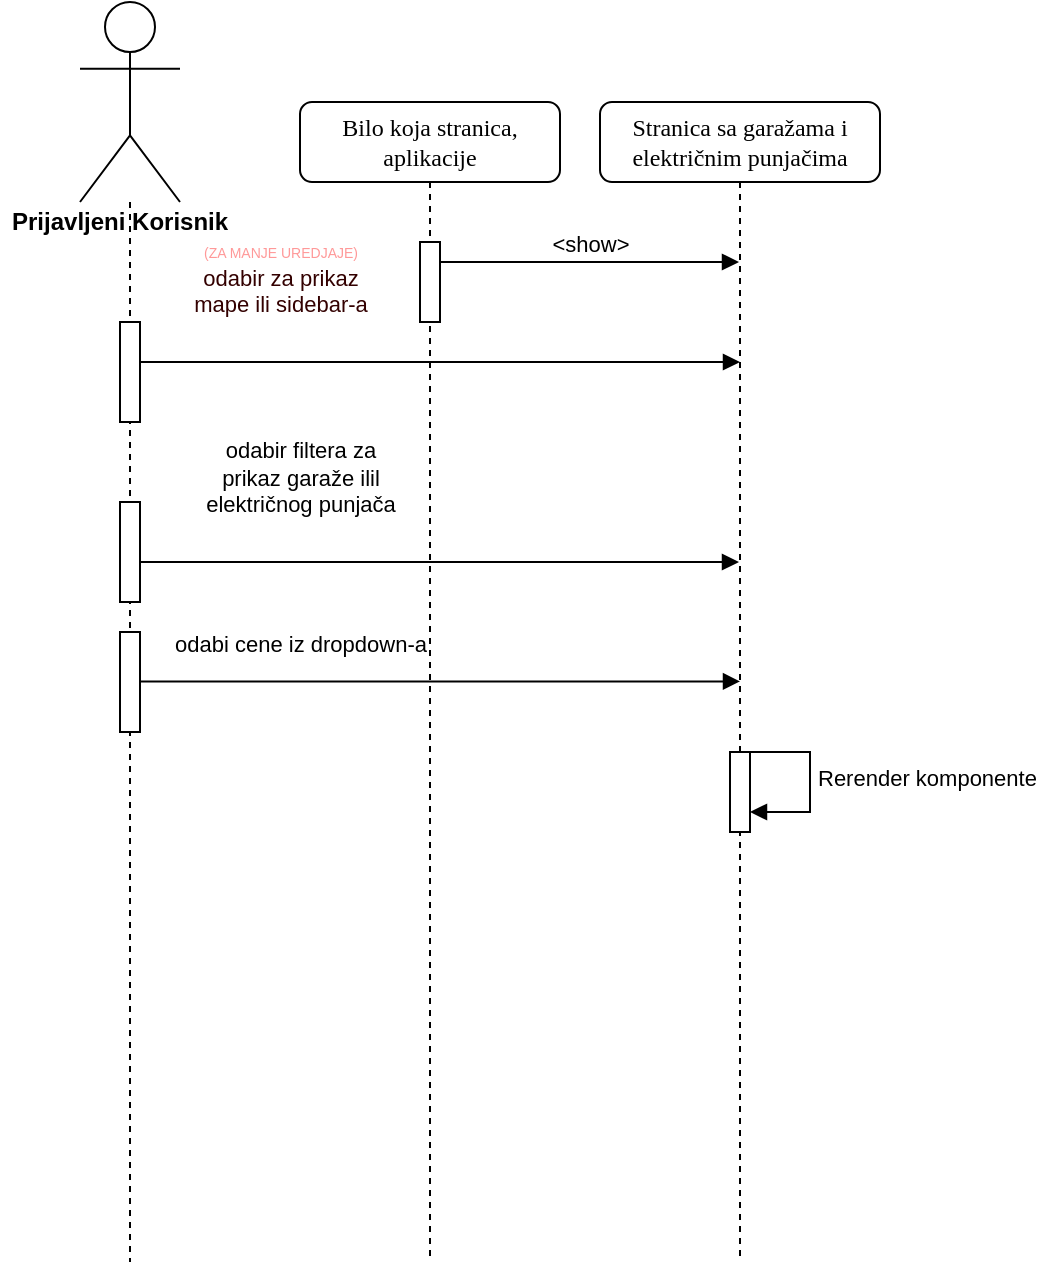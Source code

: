<mxfile version="24.8.6">
  <diagram name="Page-1" id="13e1069c-82ec-6db2-03f1-153e76fe0fe0">
    <mxGraphModel dx="1434" dy="739" grid="1" gridSize="10" guides="1" tooltips="1" connect="1" arrows="1" fold="1" page="1" pageScale="1" pageWidth="1100" pageHeight="850" background="none" math="0" shadow="0">
      <root>
        <mxCell id="0" />
        <mxCell id="1" parent="0" />
        <mxCell id="7baba1c4bc27f4b0-2" value="Bilo koja stranica, aplikacije" style="shape=umlLifeline;perimeter=lifelinePerimeter;whiteSpace=wrap;html=1;container=1;collapsible=0;recursiveResize=0;outlineConnect=0;rounded=1;shadow=0;comic=0;labelBackgroundColor=none;strokeWidth=1;fontFamily=Verdana;fontSize=12;align=center;" parent="1" vertex="1">
          <mxGeometry x="240" y="80" width="130" height="580" as="geometry" />
        </mxCell>
        <mxCell id="ud-g8PEcf7IXEEY6PG1Q-3" value="" style="html=1;points=[[0,0,0,0,5],[0,1,0,0,-5],[1,0,0,0,5],[1,1,0,0,-5]];perimeter=orthogonalPerimeter;outlineConnect=0;targetShapes=umlLifeline;portConstraint=eastwest;newEdgeStyle={&quot;curved&quot;:0,&quot;rounded&quot;:0};" vertex="1" parent="7baba1c4bc27f4b0-2">
          <mxGeometry x="60" y="70" width="10" height="40" as="geometry" />
        </mxCell>
        <mxCell id="ud-g8PEcf7IXEEY6PG1Q-4" value="&amp;lt;show&amp;gt;" style="html=1;verticalAlign=bottom;endArrow=block;curved=0;rounded=0;" edge="1" target="7baba1c4bc27f4b0-3" parent="7baba1c4bc27f4b0-2">
          <mxGeometry relative="1" as="geometry">
            <mxPoint x="70.0" y="80" as="sourcePoint" />
            <mxPoint x="210" y="80" as="targetPoint" />
            <Array as="points">
              <mxPoint x="175.19" y="80" />
            </Array>
          </mxGeometry>
        </mxCell>
        <mxCell id="ud-g8PEcf7IXEEY6PG1Q-7" value="odabir filtera za&lt;div&gt;prikaz garaže ilil&lt;/div&gt;&lt;div&gt;električnog punjača&lt;/div&gt;" style="html=1;verticalAlign=bottom;endArrow=block;curved=0;rounded=0;" edge="1" parent="7baba1c4bc27f4b0-2" target="7baba1c4bc27f4b0-3">
          <mxGeometry x="-0.466" y="20" relative="1" as="geometry">
            <mxPoint x="-80" y="230" as="sourcePoint" />
            <mxPoint x="210" y="230" as="targetPoint" />
            <Array as="points" />
            <mxPoint as="offset" />
          </mxGeometry>
        </mxCell>
        <mxCell id="ud-g8PEcf7IXEEY6PG1Q-12" value="odabi cene iz dropdown-a" style="html=1;verticalAlign=bottom;endArrow=block;curved=0;rounded=0;" edge="1" parent="7baba1c4bc27f4b0-2">
          <mxGeometry x="-0.467" y="10" relative="1" as="geometry">
            <mxPoint x="-80" y="289.71" as="sourcePoint" />
            <mxPoint x="220" y="289.71" as="targetPoint" />
            <Array as="points" />
            <mxPoint as="offset" />
          </mxGeometry>
        </mxCell>
        <mxCell id="ud-g8PEcf7IXEEY6PG1Q-15" value="&lt;font color=&quot;#ff9999&quot; style=&quot;font-size: 7px;&quot;&gt;(ZA MANJE UREDJAJE)&lt;/font&gt;&lt;div&gt;&lt;font color=&quot;#330000&quot; style=&quot;font-size: 11px;&quot;&gt;odabir za prikaz&lt;/font&gt;&lt;/div&gt;&lt;div&gt;&lt;font color=&quot;#330000&quot; style=&quot;font-size: 11px;&quot;&gt;mape ili sidebar-a&lt;/font&gt;&lt;/div&gt;" style="html=1;verticalAlign=bottom;endArrow=block;curved=0;rounded=0;" edge="1" parent="7baba1c4bc27f4b0-2">
          <mxGeometry x="-0.533" y="20" relative="1" as="geometry">
            <mxPoint x="-80" y="130" as="sourcePoint" />
            <mxPoint x="220" y="130" as="targetPoint" />
            <Array as="points" />
            <mxPoint as="offset" />
          </mxGeometry>
        </mxCell>
        <mxCell id="7baba1c4bc27f4b0-3" value="Stranica sa garažama i električnim punjačima" style="shape=umlLifeline;perimeter=lifelinePerimeter;whiteSpace=wrap;html=1;container=1;collapsible=0;recursiveResize=0;outlineConnect=0;rounded=1;shadow=0;comic=0;labelBackgroundColor=none;strokeWidth=1;fontFamily=Verdana;fontSize=12;align=center;" parent="1" vertex="1">
          <mxGeometry x="390" y="80" width="140" height="580" as="geometry" />
        </mxCell>
        <mxCell id="ud-g8PEcf7IXEEY6PG1Q-8" value="" style="html=1;points=[[0,0,0,0,5],[0,1,0,0,-5],[1,0,0,0,5],[1,1,0,0,-5]];perimeter=orthogonalPerimeter;outlineConnect=0;targetShapes=umlLifeline;portConstraint=eastwest;newEdgeStyle={&quot;curved&quot;:0,&quot;rounded&quot;:0};" vertex="1" parent="7baba1c4bc27f4b0-3">
          <mxGeometry x="65" y="325" width="10" height="40" as="geometry" />
        </mxCell>
        <mxCell id="ud-g8PEcf7IXEEY6PG1Q-9" value="Rerender komponente" style="html=1;align=left;spacingLeft=2;endArrow=block;rounded=0;edgeStyle=orthogonalEdgeStyle;curved=0;rounded=0;exitX=1;exitY=0;exitDx=0;exitDy=5;exitPerimeter=0;" edge="1" target="ud-g8PEcf7IXEEY6PG1Q-8" parent="7baba1c4bc27f4b0-3" source="ud-g8PEcf7IXEEY6PG1Q-8">
          <mxGeometry relative="1" as="geometry">
            <mxPoint x="75" y="305" as="sourcePoint" />
            <Array as="points">
              <mxPoint x="75" y="325" />
              <mxPoint x="105" y="325" />
              <mxPoint x="105" y="355" />
            </Array>
          </mxGeometry>
        </mxCell>
        <mxCell id="ud-g8PEcf7IXEEY6PG1Q-1" value="" style="shape=umlLifeline;perimeter=lifelinePerimeter;whiteSpace=wrap;html=1;container=1;dropTarget=0;collapsible=0;recursiveResize=0;outlineConnect=0;portConstraint=eastwest;newEdgeStyle={&quot;curved&quot;:0,&quot;rounded&quot;:0};participant=umlActor;size=100;" vertex="1" parent="1">
          <mxGeometry x="130" y="30" width="50" height="630" as="geometry" />
        </mxCell>
        <mxCell id="ud-g8PEcf7IXEEY6PG1Q-6" value="" style="html=1;points=[[0,0,0,0,5],[0,1,0,0,-5],[1,0,0,0,5],[1,1,0,0,-5]];perimeter=orthogonalPerimeter;outlineConnect=0;targetShapes=umlLifeline;portConstraint=eastwest;newEdgeStyle={&quot;curved&quot;:0,&quot;rounded&quot;:0};" vertex="1" parent="ud-g8PEcf7IXEEY6PG1Q-1">
          <mxGeometry x="20" y="250" width="10" height="50" as="geometry" />
        </mxCell>
        <mxCell id="ud-g8PEcf7IXEEY6PG1Q-11" value="" style="html=1;points=[[0,0,0,0,5],[0,1,0,0,-5],[1,0,0,0,5],[1,1,0,0,-5]];perimeter=orthogonalPerimeter;outlineConnect=0;targetShapes=umlLifeline;portConstraint=eastwest;newEdgeStyle={&quot;curved&quot;:0,&quot;rounded&quot;:0};" vertex="1" parent="ud-g8PEcf7IXEEY6PG1Q-1">
          <mxGeometry x="20" y="315" width="10" height="50" as="geometry" />
        </mxCell>
        <mxCell id="ud-g8PEcf7IXEEY6PG1Q-14" value="" style="html=1;points=[[0,0,0,0,5],[0,1,0,0,-5],[1,0,0,0,5],[1,1,0,0,-5]];perimeter=orthogonalPerimeter;outlineConnect=0;targetShapes=umlLifeline;portConstraint=eastwest;newEdgeStyle={&quot;curved&quot;:0,&quot;rounded&quot;:0};" vertex="1" parent="ud-g8PEcf7IXEEY6PG1Q-1">
          <mxGeometry x="20" y="160" width="10" height="50" as="geometry" />
        </mxCell>
        <mxCell id="ud-g8PEcf7IXEEY6PG1Q-10" value="&lt;b&gt;Prijavljeni&amp;nbsp;&lt;span style=&quot;background-color: initial;&quot;&gt;Korisnik&lt;/span&gt;&lt;/b&gt;" style="text;strokeColor=none;fillColor=none;align=left;verticalAlign=middle;spacingLeft=4;spacingRight=4;overflow=hidden;points=[[0,0.5],[1,0.5]];portConstraint=eastwest;rotatable=0;whiteSpace=wrap;html=1;" vertex="1" parent="1">
          <mxGeometry x="90" y="120" width="160" height="40" as="geometry" />
        </mxCell>
      </root>
    </mxGraphModel>
  </diagram>
</mxfile>
